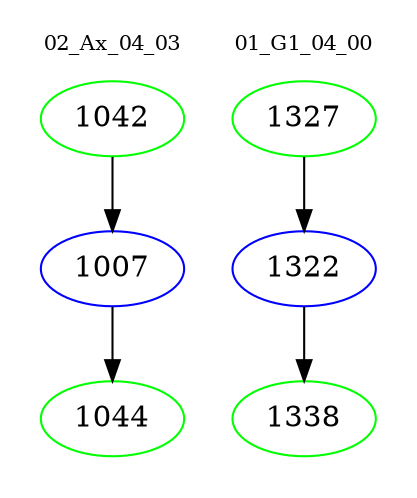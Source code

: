 digraph{
subgraph cluster_0 {
color = white
label = "02_Ax_04_03";
fontsize=10;
T0_1042 [label="1042", color="green"]
T0_1042 -> T0_1007 [color="black"]
T0_1007 [label="1007", color="blue"]
T0_1007 -> T0_1044 [color="black"]
T0_1044 [label="1044", color="green"]
}
subgraph cluster_1 {
color = white
label = "01_G1_04_00";
fontsize=10;
T1_1327 [label="1327", color="green"]
T1_1327 -> T1_1322 [color="black"]
T1_1322 [label="1322", color="blue"]
T1_1322 -> T1_1338 [color="black"]
T1_1338 [label="1338", color="green"]
}
}
